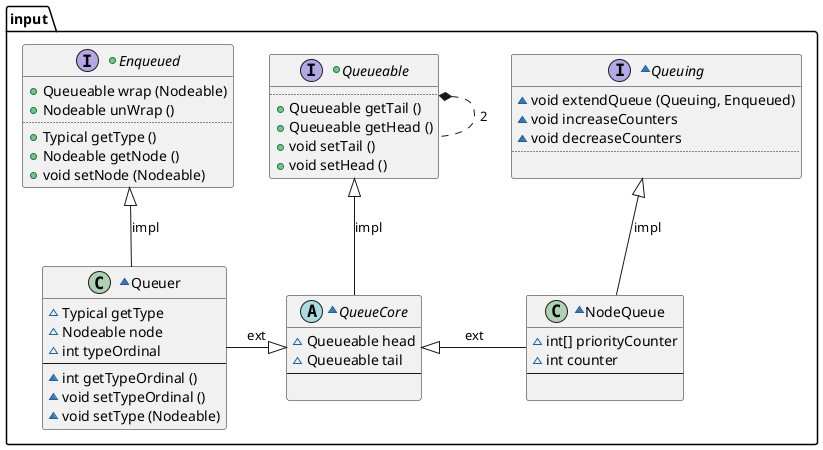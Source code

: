 @startuml
package input {

    +interface Queueable{
        ..
            +{method} Queueable getTail ()
            +{method} Queueable getHead ()
            +{method} void setTail ()
            +{method} void setHead ()
        }

    ~abstract class QueueCore{
            ~{field} Queueable head
            ~{field} Queueable tail
        --

'        ..
'            +{method} @Ovr getTail
'            +{method} @Ovr getHead
'            +{method} @Ovr setTail
'            +{method} @Ovr setHead
    }

    ~interface Queuing{
            ~{method} void extendQueue (Queuing, Enqueued)
            ~{method} void increaseCounters
            ~{method} void decreaseCounters
            ..

    }

    ~class NodeQueue{
            ~{field} int[] priorityCounter
            ~{field} int counter
        --

'        ..
'            +{method} @Ovr updateCounters (Queueable)
'            +{method} @Ovr updateCounters ()
    }

    +interface Enqueued {
            +{method} Queueable wrap (Nodeable)
            +{method} Nodeable unWrap ()
        ..
            +{method} Typical getType ()
            +{method} Nodeable getNode ()
            +{method} void setNode (Nodeable)
    }

    ~class Queuer{
            ~{field} Typical getType
            ~{field} Nodeable node
            ~{field} int typeOrdinal
        --
            ~{method} int getTypeOrdinal ()
            ~{method} void setTypeOrdinal ()
            ~{method} void setType (Nodeable)
'        ..
'            +{method} @Ovr setNode
'            +{method} @Ovr getType
'            +{method} @Ovr getNode
    }

    Enqueued    <|--    Queuer      :   impl
    Queueable   <|--    QueueCore   :   impl
    Queuing     <|--    NodeQueue   :   impl

    QueueCore   <|-     NodeQueue   :   ext
    Queuer      -|>     QueueCore   :   ext

    Queueable   *..    Queueable    :   2

}
@enduml